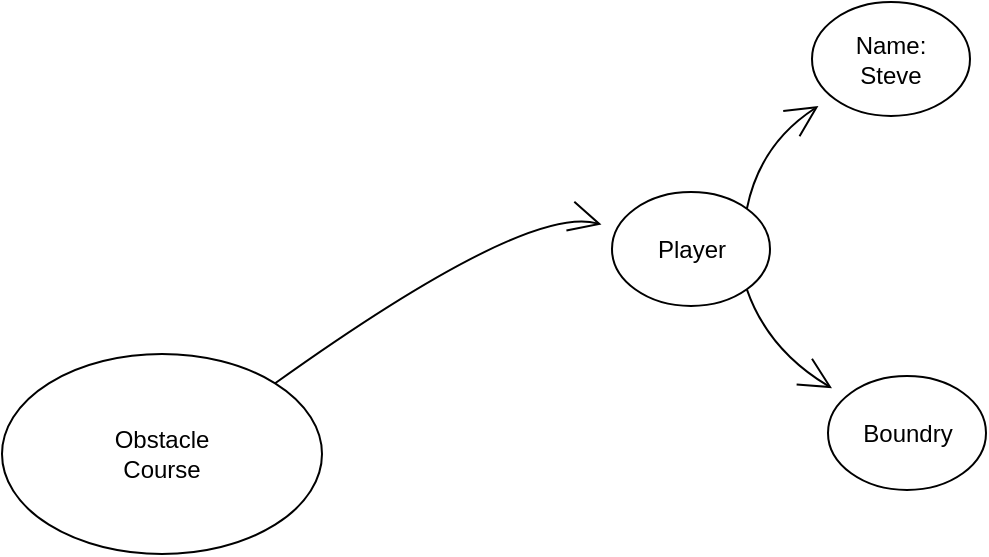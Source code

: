 <mxfile version="20.4.0" type="github">
  <diagram id="qY9F_2r19FIubITi8uI_" name="Page-1">
    <mxGraphModel dx="732" dy="676" grid="0" gridSize="10" guides="1" tooltips="1" connect="1" arrows="1" fold="1" page="0" pageScale="1" pageWidth="850" pageHeight="1100" math="0" shadow="0">
      <root>
        <mxCell id="0" />
        <mxCell id="1" parent="0" />
        <mxCell id="4rYyuYkQKAqVBbW7f5G8-1" value="" style="ellipse;whiteSpace=wrap;html=1;hachureGap=4;" vertex="1" parent="1">
          <mxGeometry x="119" y="225" width="160" height="100" as="geometry" />
        </mxCell>
        <mxCell id="4rYyuYkQKAqVBbW7f5G8-2" value="Obstacle Course" style="text;strokeColor=none;fillColor=none;html=1;align=center;verticalAlign=middle;whiteSpace=wrap;rounded=0;hachureGap=4;" vertex="1" parent="1">
          <mxGeometry x="169" y="260" width="60" height="30" as="geometry" />
        </mxCell>
        <mxCell id="4rYyuYkQKAqVBbW7f5G8-3" value="" style="edgeStyle=none;orthogonalLoop=1;jettySize=auto;html=1;rounded=0;endArrow=open;startSize=14;endSize=14;sourcePerimeterSpacing=8;targetPerimeterSpacing=8;curved=1;exitX=1;exitY=0;exitDx=0;exitDy=0;" edge="1" parent="1" source="4rYyuYkQKAqVBbW7f5G8-1" target="4rYyuYkQKAqVBbW7f5G8-4">
          <mxGeometry width="120" relative="1" as="geometry">
            <mxPoint x="323.8" y="149.6" as="sourcePoint" />
            <mxPoint x="443.8" y="149.6" as="targetPoint" />
            <Array as="points">
              <mxPoint x="381" y="150" />
            </Array>
          </mxGeometry>
        </mxCell>
        <mxCell id="4rYyuYkQKAqVBbW7f5G8-9" style="edgeStyle=none;curved=1;rounded=0;orthogonalLoop=1;jettySize=auto;html=1;exitX=1;exitY=0;exitDx=0;exitDy=0;endArrow=open;startSize=14;endSize=14;sourcePerimeterSpacing=8;targetPerimeterSpacing=8;" edge="1" parent="1" source="4rYyuYkQKAqVBbW7f5G8-4" target="4rYyuYkQKAqVBbW7f5G8-8">
          <mxGeometry relative="1" as="geometry">
            <Array as="points">
              <mxPoint x="498" y="120" />
            </Array>
          </mxGeometry>
        </mxCell>
        <mxCell id="4rYyuYkQKAqVBbW7f5G8-11" style="edgeStyle=none;curved=1;rounded=0;orthogonalLoop=1;jettySize=auto;html=1;exitX=1;exitY=1;exitDx=0;exitDy=0;endArrow=open;startSize=14;endSize=14;sourcePerimeterSpacing=8;targetPerimeterSpacing=8;" edge="1" parent="1" source="4rYyuYkQKAqVBbW7f5G8-4" target="4rYyuYkQKAqVBbW7f5G8-10">
          <mxGeometry relative="1" as="geometry">
            <Array as="points">
              <mxPoint x="502" y="223" />
            </Array>
          </mxGeometry>
        </mxCell>
        <mxCell id="4rYyuYkQKAqVBbW7f5G8-4" value="" style="ellipse;whiteSpace=wrap;html=1;hachureGap=4;" vertex="1" parent="1">
          <mxGeometry x="424" y="144" width="79" height="57" as="geometry" />
        </mxCell>
        <mxCell id="4rYyuYkQKAqVBbW7f5G8-5" value="Player" style="text;strokeColor=none;fillColor=none;html=1;align=center;verticalAlign=middle;whiteSpace=wrap;rounded=0;hachureGap=4;" vertex="1" parent="1">
          <mxGeometry x="433.5" y="157.5" width="60" height="30" as="geometry" />
        </mxCell>
        <mxCell id="4rYyuYkQKAqVBbW7f5G8-8" value="Name:&lt;br&gt;Steve" style="ellipse;whiteSpace=wrap;html=1;hachureGap=4;" vertex="1" parent="1">
          <mxGeometry x="524" y="49" width="79" height="57" as="geometry" />
        </mxCell>
        <mxCell id="4rYyuYkQKAqVBbW7f5G8-10" value="" style="ellipse;whiteSpace=wrap;html=1;hachureGap=4;" vertex="1" parent="1">
          <mxGeometry x="532" y="236" width="79" height="57" as="geometry" />
        </mxCell>
        <mxCell id="4rYyuYkQKAqVBbW7f5G8-12" value="Boundry" style="text;strokeColor=none;fillColor=none;html=1;align=center;verticalAlign=middle;whiteSpace=wrap;rounded=0;hachureGap=4;" vertex="1" parent="1">
          <mxGeometry x="541.5" y="249.5" width="60" height="30" as="geometry" />
        </mxCell>
      </root>
    </mxGraphModel>
  </diagram>
</mxfile>
